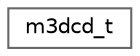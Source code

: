 digraph "Graphical Class Hierarchy"
{
 // LATEX_PDF_SIZE
  bgcolor="transparent";
  edge [fontname=Helvetica,fontsize=10,labelfontname=Helvetica,labelfontsize=10];
  node [fontname=Helvetica,fontsize=10,shape=box,height=0.2,width=0.4];
  rankdir="LR";
  Node0 [id="Node000000",label="m3dcd_t",height=0.2,width=0.4,color="grey40", fillcolor="white", style="filled",URL="$structm3dcd__t.html",tooltip=" "];
}
